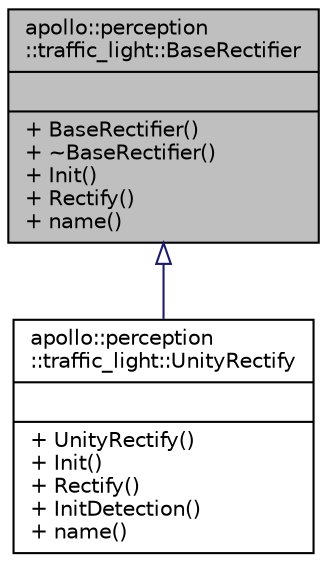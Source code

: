digraph "apollo::perception::traffic_light::BaseRectifier"
{
  edge [fontname="Helvetica",fontsize="10",labelfontname="Helvetica",labelfontsize="10"];
  node [fontname="Helvetica",fontsize="10",shape=record];
  Node1 [label="{apollo::perception\l::traffic_light::BaseRectifier\n||+ BaseRectifier()\l+ ~BaseRectifier()\l+ Init()\l+ Rectify()\l+ name()\l}",height=0.2,width=0.4,color="black", fillcolor="grey75", style="filled" fontcolor="black"];
  Node1 -> Node2 [dir="back",color="midnightblue",fontsize="10",style="solid",arrowtail="onormal",fontname="Helvetica"];
  Node2 [label="{apollo::perception\l::traffic_light::UnityRectify\n||+ UnityRectify()\l+ Init()\l+ Rectify()\l+ InitDetection()\l+ name()\l}",height=0.2,width=0.4,color="black", fillcolor="white", style="filled",URL="$classapollo_1_1perception_1_1traffic__light_1_1UnityRectify.html"];
}
